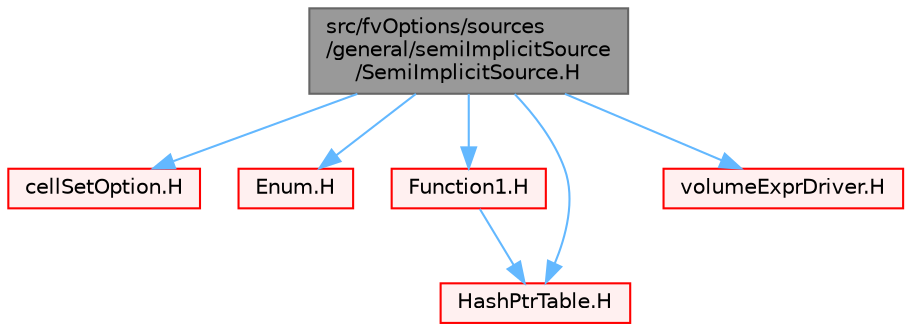 digraph "src/fvOptions/sources/general/semiImplicitSource/SemiImplicitSource.H"
{
 // LATEX_PDF_SIZE
  bgcolor="transparent";
  edge [fontname=Helvetica,fontsize=10,labelfontname=Helvetica,labelfontsize=10];
  node [fontname=Helvetica,fontsize=10,shape=box,height=0.2,width=0.4];
  Node1 [id="Node000001",label="src/fvOptions/sources\l/general/semiImplicitSource\l/SemiImplicitSource.H",height=0.2,width=0.4,color="gray40", fillcolor="grey60", style="filled", fontcolor="black",tooltip=" "];
  Node1 -> Node2 [id="edge1_Node000001_Node000002",color="steelblue1",style="solid",tooltip=" "];
  Node2 [id="Node000002",label="cellSetOption.H",height=0.2,width=0.4,color="red", fillcolor="#FFF0F0", style="filled",URL="$cellSetOption_8H.html",tooltip=" "];
  Node1 -> Node180 [id="edge2_Node000001_Node000180",color="steelblue1",style="solid",tooltip=" "];
  Node180 [id="Node000180",label="Enum.H",height=0.2,width=0.4,color="red", fillcolor="#FFF0F0", style="filled",URL="$Enum_8H.html",tooltip=" "];
  Node1 -> Node373 [id="edge3_Node000001_Node000373",color="steelblue1",style="solid",tooltip=" "];
  Node373 [id="Node000373",label="Function1.H",height=0.2,width=0.4,color="red", fillcolor="#FFF0F0", style="filled",URL="$Function1_8H.html",tooltip=" "];
  Node373 -> Node313 [id="edge4_Node000373_Node000313",color="steelblue1",style="solid",tooltip=" "];
  Node313 [id="Node000313",label="HashPtrTable.H",height=0.2,width=0.4,color="red", fillcolor="#FFF0F0", style="filled",URL="$HashPtrTable_8H.html",tooltip=" "];
  Node1 -> Node313 [id="edge5_Node000001_Node000313",color="steelblue1",style="solid",tooltip=" "];
  Node1 -> Node375 [id="edge6_Node000001_Node000375",color="steelblue1",style="solid",tooltip=" "];
  Node375 [id="Node000375",label="volumeExprDriver.H",height=0.2,width=0.4,color="red", fillcolor="#FFF0F0", style="filled",URL="$volumeExprDriver_8H.html",tooltip=" "];
}
